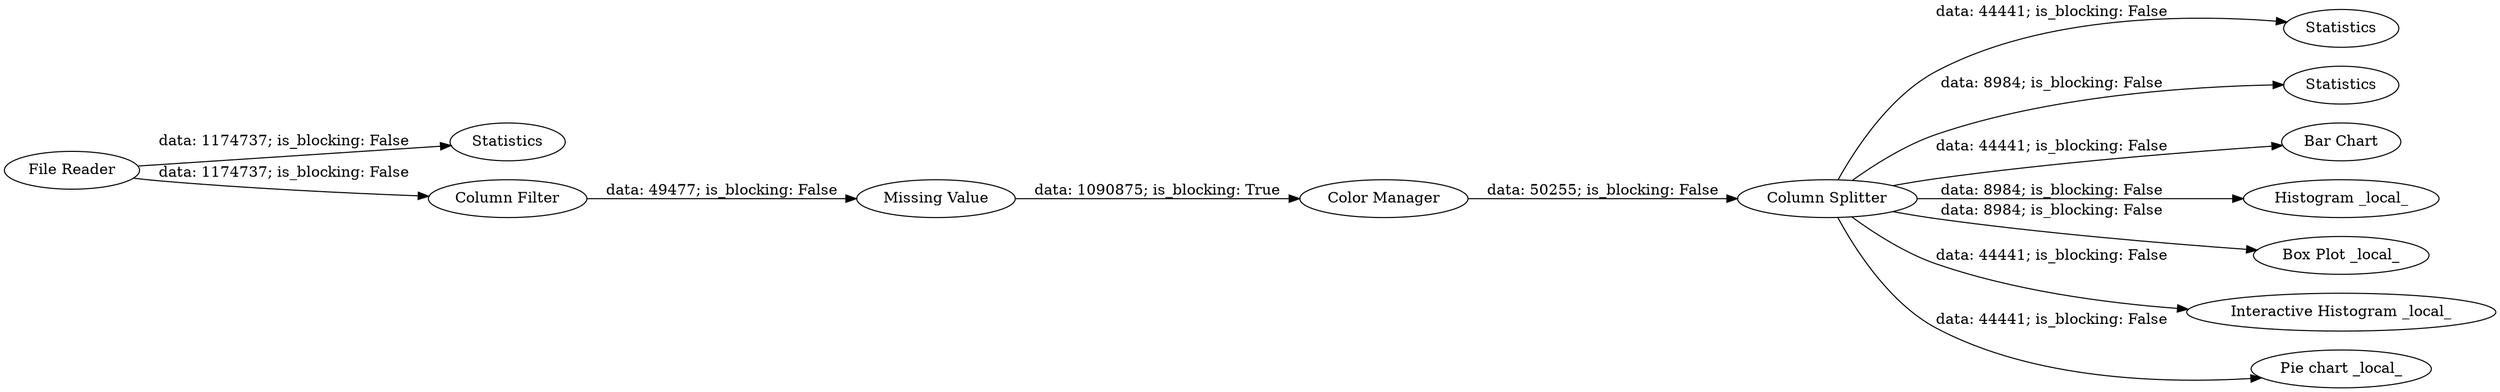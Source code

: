 digraph {
	"3992687553473767707_1" [label="File Reader"]
	"3992687553473767707_4" [label="Missing Value"]
	"3992687553473767707_7" [label=Statistics]
	"3992687553473767707_11" [label=Statistics]
	"3992687553473767707_8" [label="Bar Chart"]
	"3992687553473767707_2" [label=Statistics]
	"3992687553473767707_3" [label="Column Filter"]
	"3992687553473767707_12" [label="Histogram _local_"]
	"3992687553473767707_6" [label="Column Splitter"]
	"3992687553473767707_13" [label="Box Plot _local_"]
	"3992687553473767707_9" [label="Interactive Histogram _local_"]
	"3992687553473767707_10" [label="Pie chart _local_"]
	"3992687553473767707_5" [label="Color Manager"]
	"3992687553473767707_6" -> "3992687553473767707_7" [label="data: 44441; is_blocking: False"]
	"3992687553473767707_5" -> "3992687553473767707_6" [label="data: 50255; is_blocking: False"]
	"3992687553473767707_6" -> "3992687553473767707_9" [label="data: 44441; is_blocking: False"]
	"3992687553473767707_6" -> "3992687553473767707_8" [label="data: 44441; is_blocking: False"]
	"3992687553473767707_6" -> "3992687553473767707_12" [label="data: 8984; is_blocking: False"]
	"3992687553473767707_6" -> "3992687553473767707_13" [label="data: 8984; is_blocking: False"]
	"3992687553473767707_6" -> "3992687553473767707_11" [label="data: 8984; is_blocking: False"]
	"3992687553473767707_3" -> "3992687553473767707_4" [label="data: 49477; is_blocking: False"]
	"3992687553473767707_1" -> "3992687553473767707_3" [label="data: 1174737; is_blocking: False"]
	"3992687553473767707_1" -> "3992687553473767707_2" [label="data: 1174737; is_blocking: False"]
	"3992687553473767707_6" -> "3992687553473767707_10" [label="data: 44441; is_blocking: False"]
	"3992687553473767707_4" -> "3992687553473767707_5" [label="data: 1090875; is_blocking: True"]
	rankdir=LR
}

